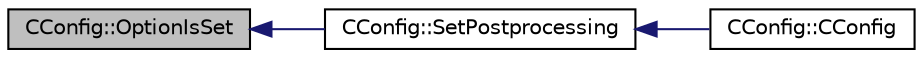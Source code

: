digraph "CConfig::OptionIsSet"
{
  edge [fontname="Helvetica",fontsize="10",labelfontname="Helvetica",labelfontsize="10"];
  node [fontname="Helvetica",fontsize="10",shape=record];
  rankdir="LR";
  Node13970 [label="CConfig::OptionIsSet",height=0.2,width=0.4,color="black", fillcolor="grey75", style="filled", fontcolor="black"];
  Node13970 -> Node13971 [dir="back",color="midnightblue",fontsize="10",style="solid",fontname="Helvetica"];
  Node13971 [label="CConfig::SetPostprocessing",height=0.2,width=0.4,color="black", fillcolor="white", style="filled",URL="$class_c_config.html#aa4e0ba3c44738bd4b71e0f86f912153f",tooltip="Config file postprocessing. "];
  Node13971 -> Node13972 [dir="back",color="midnightblue",fontsize="10",style="solid",fontname="Helvetica"];
  Node13972 [label="CConfig::CConfig",height=0.2,width=0.4,color="black", fillcolor="white", style="filled",URL="$class_c_config.html#a3298c6c9512a61554a459c5988b9e97a",tooltip="Constructor of the class which reads the input file. "];
}
